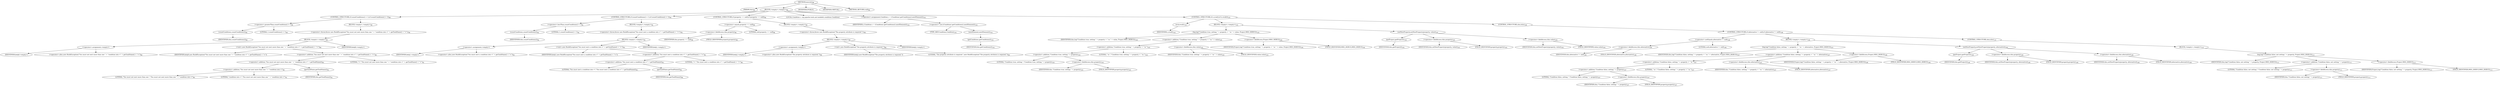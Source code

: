 digraph "execute" {  
"86" [label = <(METHOD,execute)<SUB>88</SUB>> ]
"6" [label = <(PARAM,this)<SUB>88</SUB>> ]
"87" [label = <(BLOCK,&lt;empty&gt;,&lt;empty&gt;)<SUB>88</SUB>> ]
"88" [label = <(CONTROL_STRUCTURE,if (countConditions() &gt; 1),if (countConditions() &gt; 1))<SUB>89</SUB>> ]
"89" [label = <(&lt;operator&gt;.greaterThan,countConditions() &gt; 1)<SUB>89</SUB>> ]
"90" [label = <(countConditions,countConditions())<SUB>89</SUB>> ]
"5" [label = <(IDENTIFIER,this,countConditions())<SUB>89</SUB>> ]
"91" [label = <(LITERAL,1,countConditions() &gt; 1)<SUB>89</SUB>> ]
"92" [label = <(BLOCK,&lt;empty&gt;,&lt;empty&gt;)<SUB>89</SUB>> ]
"93" [label = <(&lt;operator&gt;.throw,throw new BuildException(&quot;You must not nest more than one &quot; + &quot;condition into &lt;&quot; + getTaskName() + &quot;&gt;&quot;);)<SUB>90</SUB>> ]
"94" [label = <(BLOCK,&lt;empty&gt;,&lt;empty&gt;)<SUB>90</SUB>> ]
"95" [label = <(&lt;operator&gt;.assignment,&lt;empty&gt;)> ]
"96" [label = <(IDENTIFIER,$obj0,&lt;empty&gt;)> ]
"97" [label = <(&lt;operator&gt;.alloc,new BuildException(&quot;You must not nest more than one &quot; + &quot;condition into &lt;&quot; + getTaskName() + &quot;&gt;&quot;))<SUB>90</SUB>> ]
"98" [label = <(&lt;init&gt;,new BuildException(&quot;You must not nest more than one &quot; + &quot;condition into &lt;&quot; + getTaskName() + &quot;&gt;&quot;))<SUB>90</SUB>> ]
"99" [label = <(IDENTIFIER,$obj0,new BuildException(&quot;You must not nest more than one &quot; + &quot;condition into &lt;&quot; + getTaskName() + &quot;&gt;&quot;))> ]
"100" [label = <(&lt;operator&gt;.addition,&quot;You must not nest more than one &quot; + &quot;condition into &lt;&quot; + getTaskName() + &quot;&gt;&quot;)<SUB>90</SUB>> ]
"101" [label = <(&lt;operator&gt;.addition,&quot;You must not nest more than one &quot; + &quot;condition into &lt;&quot; + getTaskName())<SUB>90</SUB>> ]
"102" [label = <(&lt;operator&gt;.addition,&quot;You must not nest more than one &quot; + &quot;condition into &lt;&quot;)<SUB>90</SUB>> ]
"103" [label = <(LITERAL,&quot;You must not nest more than one &quot;,&quot;You must not nest more than one &quot; + &quot;condition into &lt;&quot;)<SUB>90</SUB>> ]
"104" [label = <(LITERAL,&quot;condition into &lt;&quot;,&quot;You must not nest more than one &quot; + &quot;condition into &lt;&quot;)<SUB>91</SUB>> ]
"105" [label = <(getTaskName,getTaskName())<SUB>92</SUB>> ]
"7" [label = <(IDENTIFIER,this,getTaskName())<SUB>92</SUB>> ]
"106" [label = <(LITERAL,&quot;&gt;&quot;,&quot;You must not nest more than one &quot; + &quot;condition into &lt;&quot; + getTaskName() + &quot;&gt;&quot;)<SUB>92</SUB>> ]
"107" [label = <(IDENTIFIER,$obj0,&lt;empty&gt;)> ]
"108" [label = <(CONTROL_STRUCTURE,if (countConditions() &lt; 1),if (countConditions() &lt; 1))<SUB>94</SUB>> ]
"109" [label = <(&lt;operator&gt;.lessThan,countConditions() &lt; 1)<SUB>94</SUB>> ]
"110" [label = <(countConditions,countConditions())<SUB>94</SUB>> ]
"8" [label = <(IDENTIFIER,this,countConditions())<SUB>94</SUB>> ]
"111" [label = <(LITERAL,1,countConditions() &lt; 1)<SUB>94</SUB>> ]
"112" [label = <(BLOCK,&lt;empty&gt;,&lt;empty&gt;)<SUB>94</SUB>> ]
"113" [label = <(&lt;operator&gt;.throw,throw new BuildException(&quot;You must nest a condition into &lt;&quot; + getTaskName() + &quot;&gt;&quot;);)<SUB>95</SUB>> ]
"114" [label = <(BLOCK,&lt;empty&gt;,&lt;empty&gt;)<SUB>95</SUB>> ]
"115" [label = <(&lt;operator&gt;.assignment,&lt;empty&gt;)> ]
"116" [label = <(IDENTIFIER,$obj1,&lt;empty&gt;)> ]
"117" [label = <(&lt;operator&gt;.alloc,new BuildException(&quot;You must nest a condition into &lt;&quot; + getTaskName() + &quot;&gt;&quot;))<SUB>95</SUB>> ]
"118" [label = <(&lt;init&gt;,new BuildException(&quot;You must nest a condition into &lt;&quot; + getTaskName() + &quot;&gt;&quot;))<SUB>95</SUB>> ]
"119" [label = <(IDENTIFIER,$obj1,new BuildException(&quot;You must nest a condition into &lt;&quot; + getTaskName() + &quot;&gt;&quot;))> ]
"120" [label = <(&lt;operator&gt;.addition,&quot;You must nest a condition into &lt;&quot; + getTaskName() + &quot;&gt;&quot;)<SUB>95</SUB>> ]
"121" [label = <(&lt;operator&gt;.addition,&quot;You must nest a condition into &lt;&quot; + getTaskName())<SUB>95</SUB>> ]
"122" [label = <(LITERAL,&quot;You must nest a condition into &lt;&quot;,&quot;You must nest a condition into &lt;&quot; + getTaskName())<SUB>95</SUB>> ]
"123" [label = <(getTaskName,getTaskName())<SUB>96</SUB>> ]
"9" [label = <(IDENTIFIER,this,getTaskName())<SUB>96</SUB>> ]
"124" [label = <(LITERAL,&quot;&gt;&quot;,&quot;You must nest a condition into &lt;&quot; + getTaskName() + &quot;&gt;&quot;)<SUB>96</SUB>> ]
"125" [label = <(IDENTIFIER,$obj1,&lt;empty&gt;)> ]
"126" [label = <(CONTROL_STRUCTURE,if (property == null),if (property == null))<SUB>98</SUB>> ]
"127" [label = <(&lt;operator&gt;.equals,property == null)<SUB>98</SUB>> ]
"128" [label = <(&lt;operator&gt;.fieldAccess,this.property)<SUB>98</SUB>> ]
"129" [label = <(IDENTIFIER,this,property == null)<SUB>98</SUB>> ]
"130" [label = <(FIELD_IDENTIFIER,property,property)<SUB>98</SUB>> ]
"131" [label = <(LITERAL,null,property == null)<SUB>98</SUB>> ]
"132" [label = <(BLOCK,&lt;empty&gt;,&lt;empty&gt;)<SUB>98</SUB>> ]
"133" [label = <(&lt;operator&gt;.throw,throw new BuildException(&quot;The property attribute is required.&quot;);)<SUB>99</SUB>> ]
"134" [label = <(BLOCK,&lt;empty&gt;,&lt;empty&gt;)<SUB>99</SUB>> ]
"135" [label = <(&lt;operator&gt;.assignment,&lt;empty&gt;)> ]
"136" [label = <(IDENTIFIER,$obj2,&lt;empty&gt;)> ]
"137" [label = <(&lt;operator&gt;.alloc,new BuildException(&quot;The property attribute is required.&quot;))<SUB>99</SUB>> ]
"138" [label = <(&lt;init&gt;,new BuildException(&quot;The property attribute is required.&quot;))<SUB>99</SUB>> ]
"139" [label = <(IDENTIFIER,$obj2,new BuildException(&quot;The property attribute is required.&quot;))> ]
"140" [label = <(LITERAL,&quot;The property attribute is required.&quot;,new BuildException(&quot;The property attribute is required.&quot;))<SUB>99</SUB>> ]
"141" [label = <(IDENTIFIER,$obj2,&lt;empty&gt;)> ]
"142" [label = <(LOCAL,Condition c: org.apache.tools.ant.taskdefs.condition.Condition)> ]
"143" [label = <(&lt;operator&gt;.assignment,Condition c = (Condition) getConditions().nextElement())<SUB>101</SUB>> ]
"144" [label = <(IDENTIFIER,c,Condition c = (Condition) getConditions().nextElement())<SUB>101</SUB>> ]
"145" [label = <(&lt;operator&gt;.cast,(Condition) getConditions().nextElement())<SUB>101</SUB>> ]
"146" [label = <(TYPE_REF,Condition,Condition)<SUB>101</SUB>> ]
"147" [label = <(nextElement,nextElement())<SUB>101</SUB>> ]
"148" [label = <(getConditions,getConditions())<SUB>101</SUB>> ]
"10" [label = <(IDENTIFIER,this,getConditions())<SUB>101</SUB>> ]
"149" [label = <(CONTROL_STRUCTURE,if (c.eval()),if (c.eval()))<SUB>102</SUB>> ]
"150" [label = <(eval,eval())<SUB>102</SUB>> ]
"151" [label = <(IDENTIFIER,c,eval())<SUB>102</SUB>> ]
"152" [label = <(BLOCK,&lt;empty&gt;,&lt;empty&gt;)<SUB>102</SUB>> ]
"153" [label = <(log,log(&quot;Condition true; setting &quot; + property + &quot; to &quot; + value, Project.MSG_DEBUG))<SUB>103</SUB>> ]
"11" [label = <(IDENTIFIER,this,log(&quot;Condition true; setting &quot; + property + &quot; to &quot; + value, Project.MSG_DEBUG))<SUB>103</SUB>> ]
"154" [label = <(&lt;operator&gt;.addition,&quot;Condition true; setting &quot; + property + &quot; to &quot; + value)<SUB>103</SUB>> ]
"155" [label = <(&lt;operator&gt;.addition,&quot;Condition true; setting &quot; + property + &quot; to &quot;)<SUB>103</SUB>> ]
"156" [label = <(&lt;operator&gt;.addition,&quot;Condition true; setting &quot; + property)<SUB>103</SUB>> ]
"157" [label = <(LITERAL,&quot;Condition true; setting &quot;,&quot;Condition true; setting &quot; + property)<SUB>103</SUB>> ]
"158" [label = <(&lt;operator&gt;.fieldAccess,this.property)<SUB>103</SUB>> ]
"159" [label = <(IDENTIFIER,this,&quot;Condition true; setting &quot; + property)<SUB>103</SUB>> ]
"160" [label = <(FIELD_IDENTIFIER,property,property)<SUB>103</SUB>> ]
"161" [label = <(LITERAL,&quot; to &quot;,&quot;Condition true; setting &quot; + property + &quot; to &quot;)<SUB>103</SUB>> ]
"162" [label = <(&lt;operator&gt;.fieldAccess,this.value)<SUB>103</SUB>> ]
"163" [label = <(IDENTIFIER,this,&quot;Condition true; setting &quot; + property + &quot; to &quot; + value)<SUB>103</SUB>> ]
"164" [label = <(FIELD_IDENTIFIER,value,value)<SUB>103</SUB>> ]
"165" [label = <(&lt;operator&gt;.fieldAccess,Project.MSG_DEBUG)<SUB>104</SUB>> ]
"166" [label = <(IDENTIFIER,Project,log(&quot;Condition true; setting &quot; + property + &quot; to &quot; + value, Project.MSG_DEBUG))<SUB>104</SUB>> ]
"167" [label = <(FIELD_IDENTIFIER,MSG_DEBUG,MSG_DEBUG)<SUB>104</SUB>> ]
"168" [label = <(setNewProperty,setNewProperty(property, value))<SUB>105</SUB>> ]
"169" [label = <(getProject,getProject())<SUB>105</SUB>> ]
"12" [label = <(IDENTIFIER,this,getProject())<SUB>105</SUB>> ]
"170" [label = <(&lt;operator&gt;.fieldAccess,this.property)<SUB>105</SUB>> ]
"171" [label = <(IDENTIFIER,this,setNewProperty(property, value))<SUB>105</SUB>> ]
"172" [label = <(FIELD_IDENTIFIER,property,property)<SUB>105</SUB>> ]
"173" [label = <(&lt;operator&gt;.fieldAccess,this.value)<SUB>105</SUB>> ]
"174" [label = <(IDENTIFIER,this,setNewProperty(property, value))<SUB>105</SUB>> ]
"175" [label = <(FIELD_IDENTIFIER,value,value)<SUB>105</SUB>> ]
"176" [label = <(CONTROL_STRUCTURE,else,else)<SUB>106</SUB>> ]
"177" [label = <(CONTROL_STRUCTURE,if (alternative != null),if (alternative != null))<SUB>106</SUB>> ]
"178" [label = <(&lt;operator&gt;.notEquals,alternative != null)<SUB>106</SUB>> ]
"179" [label = <(&lt;operator&gt;.fieldAccess,this.alternative)<SUB>106</SUB>> ]
"180" [label = <(IDENTIFIER,this,alternative != null)<SUB>106</SUB>> ]
"181" [label = <(FIELD_IDENTIFIER,alternative,alternative)<SUB>106</SUB>> ]
"182" [label = <(LITERAL,null,alternative != null)<SUB>106</SUB>> ]
"183" [label = <(BLOCK,&lt;empty&gt;,&lt;empty&gt;)<SUB>106</SUB>> ]
"184" [label = <(log,log(&quot;Condition false; setting &quot; + property + &quot; to &quot; + alternative, Project.MSG_DEBUG))<SUB>107</SUB>> ]
"13" [label = <(IDENTIFIER,this,log(&quot;Condition false; setting &quot; + property + &quot; to &quot; + alternative, Project.MSG_DEBUG))<SUB>107</SUB>> ]
"185" [label = <(&lt;operator&gt;.addition,&quot;Condition false; setting &quot; + property + &quot; to &quot; + alternative)<SUB>107</SUB>> ]
"186" [label = <(&lt;operator&gt;.addition,&quot;Condition false; setting &quot; + property + &quot; to &quot;)<SUB>107</SUB>> ]
"187" [label = <(&lt;operator&gt;.addition,&quot;Condition false; setting &quot; + property)<SUB>107</SUB>> ]
"188" [label = <(LITERAL,&quot;Condition false; setting &quot;,&quot;Condition false; setting &quot; + property)<SUB>107</SUB>> ]
"189" [label = <(&lt;operator&gt;.fieldAccess,this.property)<SUB>107</SUB>> ]
"190" [label = <(IDENTIFIER,this,&quot;Condition false; setting &quot; + property)<SUB>107</SUB>> ]
"191" [label = <(FIELD_IDENTIFIER,property,property)<SUB>107</SUB>> ]
"192" [label = <(LITERAL,&quot; to &quot;,&quot;Condition false; setting &quot; + property + &quot; to &quot;)<SUB>107</SUB>> ]
"193" [label = <(&lt;operator&gt;.fieldAccess,this.alternative)<SUB>107</SUB>> ]
"194" [label = <(IDENTIFIER,this,&quot;Condition false; setting &quot; + property + &quot; to &quot; + alternative)<SUB>107</SUB>> ]
"195" [label = <(FIELD_IDENTIFIER,alternative,alternative)<SUB>107</SUB>> ]
"196" [label = <(&lt;operator&gt;.fieldAccess,Project.MSG_DEBUG)<SUB>108</SUB>> ]
"197" [label = <(IDENTIFIER,Project,log(&quot;Condition false; setting &quot; + property + &quot; to &quot; + alternative, Project.MSG_DEBUG))<SUB>108</SUB>> ]
"198" [label = <(FIELD_IDENTIFIER,MSG_DEBUG,MSG_DEBUG)<SUB>108</SUB>> ]
"199" [label = <(setNewProperty,setNewProperty(property, alternative))<SUB>109</SUB>> ]
"200" [label = <(getProject,getProject())<SUB>109</SUB>> ]
"14" [label = <(IDENTIFIER,this,getProject())<SUB>109</SUB>> ]
"201" [label = <(&lt;operator&gt;.fieldAccess,this.property)<SUB>109</SUB>> ]
"202" [label = <(IDENTIFIER,this,setNewProperty(property, alternative))<SUB>109</SUB>> ]
"203" [label = <(FIELD_IDENTIFIER,property,property)<SUB>109</SUB>> ]
"204" [label = <(&lt;operator&gt;.fieldAccess,this.alternative)<SUB>109</SUB>> ]
"205" [label = <(IDENTIFIER,this,setNewProperty(property, alternative))<SUB>109</SUB>> ]
"206" [label = <(FIELD_IDENTIFIER,alternative,alternative)<SUB>109</SUB>> ]
"207" [label = <(CONTROL_STRUCTURE,else,else)<SUB>110</SUB>> ]
"208" [label = <(BLOCK,&lt;empty&gt;,&lt;empty&gt;)<SUB>110</SUB>> ]
"209" [label = <(log,log(&quot;Condition false; not setting &quot; + property, Project.MSG_DEBUG))<SUB>111</SUB>> ]
"15" [label = <(IDENTIFIER,this,log(&quot;Condition false; not setting &quot; + property, Project.MSG_DEBUG))<SUB>111</SUB>> ]
"210" [label = <(&lt;operator&gt;.addition,&quot;Condition false; not setting &quot; + property)<SUB>111</SUB>> ]
"211" [label = <(LITERAL,&quot;Condition false; not setting &quot;,&quot;Condition false; not setting &quot; + property)<SUB>111</SUB>> ]
"212" [label = <(&lt;operator&gt;.fieldAccess,this.property)<SUB>111</SUB>> ]
"213" [label = <(IDENTIFIER,this,&quot;Condition false; not setting &quot; + property)<SUB>111</SUB>> ]
"214" [label = <(FIELD_IDENTIFIER,property,property)<SUB>111</SUB>> ]
"215" [label = <(&lt;operator&gt;.fieldAccess,Project.MSG_DEBUG)<SUB>112</SUB>> ]
"216" [label = <(IDENTIFIER,Project,log(&quot;Condition false; not setting &quot; + property, Project.MSG_DEBUG))<SUB>112</SUB>> ]
"217" [label = <(FIELD_IDENTIFIER,MSG_DEBUG,MSG_DEBUG)<SUB>112</SUB>> ]
"218" [label = <(MODIFIER,PUBLIC)> ]
"219" [label = <(MODIFIER,VIRTUAL)> ]
"220" [label = <(METHOD_RETURN,void)<SUB>88</SUB>> ]
  "86" -> "6" 
  "86" -> "87" 
  "86" -> "218" 
  "86" -> "219" 
  "86" -> "220" 
  "87" -> "88" 
  "87" -> "108" 
  "87" -> "126" 
  "87" -> "142" 
  "87" -> "143" 
  "87" -> "149" 
  "88" -> "89" 
  "88" -> "92" 
  "89" -> "90" 
  "89" -> "91" 
  "90" -> "5" 
  "92" -> "93" 
  "93" -> "94" 
  "94" -> "95" 
  "94" -> "98" 
  "94" -> "107" 
  "95" -> "96" 
  "95" -> "97" 
  "98" -> "99" 
  "98" -> "100" 
  "100" -> "101" 
  "100" -> "106" 
  "101" -> "102" 
  "101" -> "105" 
  "102" -> "103" 
  "102" -> "104" 
  "105" -> "7" 
  "108" -> "109" 
  "108" -> "112" 
  "109" -> "110" 
  "109" -> "111" 
  "110" -> "8" 
  "112" -> "113" 
  "113" -> "114" 
  "114" -> "115" 
  "114" -> "118" 
  "114" -> "125" 
  "115" -> "116" 
  "115" -> "117" 
  "118" -> "119" 
  "118" -> "120" 
  "120" -> "121" 
  "120" -> "124" 
  "121" -> "122" 
  "121" -> "123" 
  "123" -> "9" 
  "126" -> "127" 
  "126" -> "132" 
  "127" -> "128" 
  "127" -> "131" 
  "128" -> "129" 
  "128" -> "130" 
  "132" -> "133" 
  "133" -> "134" 
  "134" -> "135" 
  "134" -> "138" 
  "134" -> "141" 
  "135" -> "136" 
  "135" -> "137" 
  "138" -> "139" 
  "138" -> "140" 
  "143" -> "144" 
  "143" -> "145" 
  "145" -> "146" 
  "145" -> "147" 
  "147" -> "148" 
  "148" -> "10" 
  "149" -> "150" 
  "149" -> "152" 
  "149" -> "176" 
  "150" -> "151" 
  "152" -> "153" 
  "152" -> "168" 
  "153" -> "11" 
  "153" -> "154" 
  "153" -> "165" 
  "154" -> "155" 
  "154" -> "162" 
  "155" -> "156" 
  "155" -> "161" 
  "156" -> "157" 
  "156" -> "158" 
  "158" -> "159" 
  "158" -> "160" 
  "162" -> "163" 
  "162" -> "164" 
  "165" -> "166" 
  "165" -> "167" 
  "168" -> "169" 
  "168" -> "170" 
  "168" -> "173" 
  "169" -> "12" 
  "170" -> "171" 
  "170" -> "172" 
  "173" -> "174" 
  "173" -> "175" 
  "176" -> "177" 
  "177" -> "178" 
  "177" -> "183" 
  "177" -> "207" 
  "178" -> "179" 
  "178" -> "182" 
  "179" -> "180" 
  "179" -> "181" 
  "183" -> "184" 
  "183" -> "199" 
  "184" -> "13" 
  "184" -> "185" 
  "184" -> "196" 
  "185" -> "186" 
  "185" -> "193" 
  "186" -> "187" 
  "186" -> "192" 
  "187" -> "188" 
  "187" -> "189" 
  "189" -> "190" 
  "189" -> "191" 
  "193" -> "194" 
  "193" -> "195" 
  "196" -> "197" 
  "196" -> "198" 
  "199" -> "200" 
  "199" -> "201" 
  "199" -> "204" 
  "200" -> "14" 
  "201" -> "202" 
  "201" -> "203" 
  "204" -> "205" 
  "204" -> "206" 
  "207" -> "208" 
  "208" -> "209" 
  "209" -> "15" 
  "209" -> "210" 
  "209" -> "215" 
  "210" -> "211" 
  "210" -> "212" 
  "212" -> "213" 
  "212" -> "214" 
  "215" -> "216" 
  "215" -> "217" 
}
